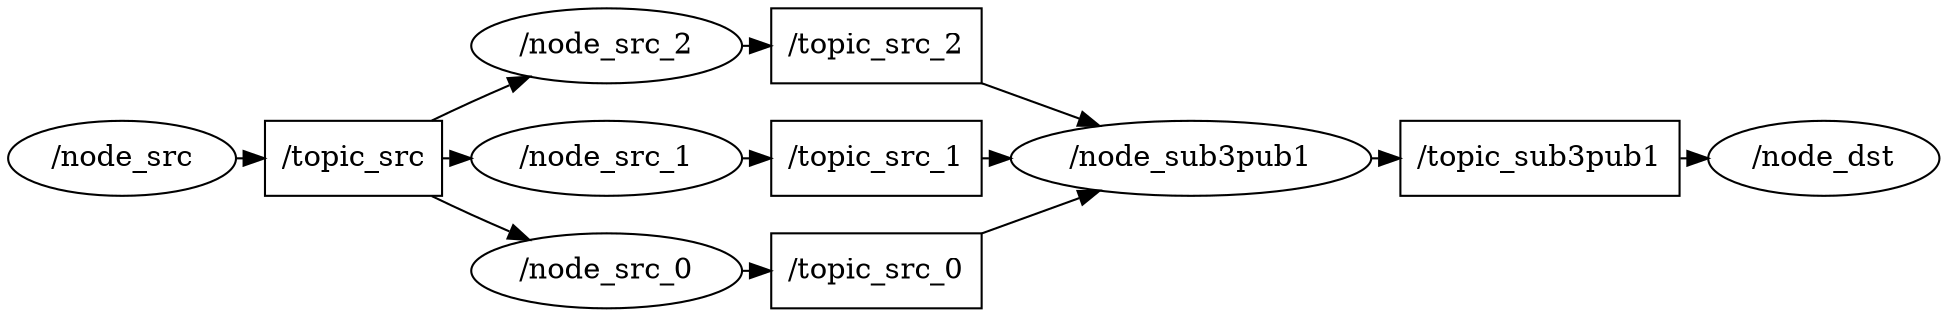 digraph graphname {
	graph [bb="0,0,926.55,144",
		compound=True,
		rank=same,
		rankdir=LR,
		ranksep=0.2
	];
	node [label="\N"];
	t___topic_sub3pub1	[URL=topic_3A__topic_sub3pub1,
		height=0.5,
		label="/topic_sub3pub1",
		pos="735.06,72",
		shape=box,
		tooltip="topic:/topic_sub3pub1",
		width=1.8611];
	n___node_dst	[URL=__node_dst,
		height=0.5,
		label="/node_dst",
		pos="871.31,72",
		shape=ellipse,
		tooltip="/node_dst",
		width=1.5346];
	t___topic_sub3pub1 -> n___node_dst	[edgetooltip="Subscription\nnode_name: /node_dst\ntopic_name: /topic_sub3pub1\nQoS settings\n- reliability: reliable\n- durability: volatile\n- lifespan: 9223372036854775807 ns\n- deadline: 9223372036854775807 ns\n- liveliness: automatic\n- liveliness_lease_duration: 9223372036854775807 ns\n- avoid_ros_namespace_conventions: False",
		penwidth=1,
		pos="e,815.81,72 802.4,72 803.52,72 804.65,72 805.77,72"];
	t___topic_src_2	[URL=topic_3A__topic_src_2,
		height=0.5,
		label="/topic_src_2",
		pos="416.68,126",
		shape=box,
		tooltip="topic:/topic_src_2",
		width=1.4028];
	n___node_sub3pub1	[URL=__node_sub3pub1,
		height=0.5,
		label="/node_sub3pub1",
		pos="567.62,72",
		shape=ellipse,
		tooltip="/node_sub3pub1",
		width=2.4012];
	t___topic_src_2 -> n___node_sub3pub1	[edgetooltip="Subscription\nnode_name: /node_sub3pub1\ntopic_name: /topic_src_2\nQoS settings\n- reliability: reliable\n- durability: volatile\n- lifespan: 9223372036854775807 ns\n- deadline: 9223372036854775807 ns\n- liveliness: automatic\n- liveliness_lease_duration: 9223372036854775807 ns\n- avoid_ros_namespace_conventions: False",
		penwidth=1,
		pos="e,523.73,87.551 467.27,108.02 482.27,102.58 498.78,96.595 513.97,91.089"];
	t___topic_src	[URL=topic_3A__topic_src,
		height=0.5,
		label="/topic_src",
		pos="165.69,72",
		shape=box,
		tooltip="topic:/topic_src",
		width=1.1806];
	n___node_src_2	[URL=__node_src_2,
		height=0.5,
		label="/node_src_2",
		pos="287.18,126",
		shape=ellipse,
		tooltip="/node_src_2",
		width=1.8054];
	t___topic_src -> n___node_src_2	[edgetooltip="Subscription\nnode_name: /node_src_2\ntopic_name: /topic_src\nQoS settings\n- reliability: reliable\n- durability: volatile\n- lifespan: 9223372036854775807 ns\n- deadline: 9223372036854775807 ns\n- liveliness: automatic\n- liveliness_lease_duration: 9223372036854775807 ns\n- avoid_ros_namespace_conventions: False",
		penwidth=1,
		pos="e,250.16,111.2 203.28,90.143 209.56,93.159 216.04,96.21 222.19,99 228.1,101.68 234.35,104.43 240.54,107.1"];
	n___node_src_1	[URL=__node_src_1,
		height=0.5,
		label="/node_src_1",
		pos="287.18,72",
		shape=ellipse,
		tooltip="/node_src_1",
		width=1.8054];
	t___topic_src -> n___node_src_1	[edgetooltip="Subscription\nnode_name: /node_src_1\ntopic_name: /topic_src\nQoS settings\n- reliability: reliable\n- durability: volatile\n- lifespan: 9223372036854775807 ns\n- deadline: 9223372036854775807 ns\n- liveliness: automatic\n- liveliness_lease_duration: 9223372036854775807 ns\n- avoid_ros_namespace_conventions: False",
		penwidth=1,
		pos="e,222.14,72 208.48,72 209.59,72 210.71,72 211.84,72"];
	n___node_src_0	[URL=__node_src_0,
		height=0.5,
		label="/node_src_0",
		pos="287.18,18",
		shape=ellipse,
		tooltip="/node_src_0",
		width=1.8054];
	t___topic_src -> n___node_src_0	[edgetooltip="Subscription\nnode_name: /node_src_0\ntopic_name: /topic_src\nQoS settings\n- reliability: reliable\n- durability: volatile\n- lifespan: 9223372036854775807 ns\n- deadline: 9223372036854775807 ns\n- liveliness: automatic\n- liveliness_lease_duration: 9223372036854775807 ns\n- avoid_ros_namespace_conventions: False",
		penwidth=1,
		pos="e,250.16,32.801 203.28,53.857 209.56,50.841 216.04,47.79 222.19,45 228.1,42.318 234.35,39.571 240.54,36.904"];
	t___topic_src_0	[URL=topic_3A__topic_src_0,
		height=0.5,
		label="/topic_src_0",
		pos="416.68,18",
		shape=box,
		tooltip="topic:/topic_src_0",
		width=1.4028];
	t___topic_src_0 -> n___node_sub3pub1	[edgetooltip="Subscription\nnode_name: /node_sub3pub1\ntopic_name: /topic_src_0\nQoS settings\n- reliability: reliable\n- durability: volatile\n- lifespan: 9223372036854775807 ns\n- deadline: 9223372036854775807 ns\n- liveliness: automatic\n- liveliness_lease_duration: 9223372036854775807 ns\n- avoid_ros_namespace_conventions: False",
		penwidth=1,
		pos="e,523.73,56.449 467.27,35.981 482.27,41.417 498.78,47.405 513.97,52.911"];
	t___topic_src_1	[URL=topic_3A__topic_src_1,
		height=0.5,
		label="/topic_src_1",
		pos="416.68,72",
		shape=box,
		tooltip="topic:/topic_src_1",
		width=1.4028];
	t___topic_src_1 -> n___node_sub3pub1	[edgetooltip="Subscription\nnode_name: /node_sub3pub1\ntopic_name: /topic_src_1\nQoS settings\n- reliability: reliable\n- durability: volatile\n- lifespan: 9223372036854775807 ns\n- deadline: 9223372036854775807 ns\n- liveliness: automatic\n- liveliness_lease_duration: 9223372036854775807 ns\n- avoid_ros_namespace_conventions: False",
		penwidth=1,
		pos="e,481.06,72 467.27,72 468.4,72 469.53,72 470.66,72"];
	n___node_src_2 -> t___topic_src_2	[edgetooltip="Publisher\nnode_name: /node_src_2\ntopic_name: /topic_src_2\nQoS settings\n- reliability: reliable\n- durability: volatile\n- lifespan: 9223372036854775807 ns\n- deadline: 9223372036854775807 ns\n- liveliness: automatic\n- liveliness_lease_duration: 9223372036854775807 ns\n- avoid_ros_namespace_conventions: False",
		penwidth=1,
		pos="e,365.97,126 352.31,126 353.45,126 354.6,126 355.74,126"];
	n___node_src_1 -> t___topic_src_1	[edgetooltip="Publisher\nnode_name: /node_src_1\ntopic_name: /topic_src_1\nQoS settings\n- reliability: reliable\n- durability: volatile\n- lifespan: 9223372036854775807 ns\n- deadline: 9223372036854775807 ns\n- liveliness: automatic\n- liveliness_lease_duration: 9223372036854775807 ns\n- avoid_ros_namespace_conventions: False",
		penwidth=1,
		pos="e,365.97,72 352.31,72 353.45,72 354.6,72 355.74,72"];
	n___node_src	[URL=__node_src,
		height=0.5,
		label="/node_src",
		pos="54.595,72",
		shape=ellipse,
		tooltip="/node_src",
		width=1.5165];
	n___node_src -> t___topic_src	[edgetooltip="Publisher\nnode_name: /node_src\ntopic_name: /topic_src\nQoS settings\n- reliability: reliable\n- durability: volatile\n- lifespan: 9223372036854775807 ns\n- deadline: 9223372036854775807 ns\n- liveliness: automatic\n- liveliness_lease_duration: 9223372036854775807 ns\n- avoid_ros_namespace_conventions: False",
		penwidth=1,
		pos="e,122.93,72 109.5,72 110.63,72 111.76,72 112.88,72"];
	n___node_src_0 -> t___topic_src_0	[edgetooltip="Publisher\nnode_name: /node_src_0\ntopic_name: /topic_src_0\nQoS settings\n- reliability: reliable\n- durability: volatile\n- lifespan: 9223372036854775807 ns\n- deadline: 9223372036854775807 ns\n- liveliness: automatic\n- liveliness_lease_duration: 9223372036854775807 ns\n- avoid_ros_namespace_conventions: False",
		penwidth=1,
		pos="e,365.97,18 352.31,18 353.45,18 354.6,18 355.74,18"];
	n___node_sub3pub1 -> t___topic_sub3pub1	[edgetooltip="Publisher\nnode_name: /node_sub3pub1\ntopic_name: /topic_sub3pub1\nQoS settings\n- reliability: reliable\n- durability: volatile\n- lifespan: 9223372036854775807 ns\n- deadline: 9223372036854775807 ns\n- liveliness: automatic\n- liveliness_lease_duration: 9223372036854775807 ns\n- avoid_ros_namespace_conventions: False",
		penwidth=1,
		pos="e,667.88,72 654.25,72 655.39,72 656.54,72 657.68,72"];
}
